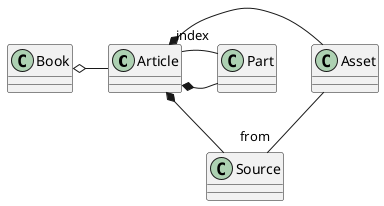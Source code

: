 @startuml
class Article

Book o- Article

Article *- Asset
Article *- Source
Article *- Part
Article -- "index" Part
Asset -- "from" Source

@enduml
